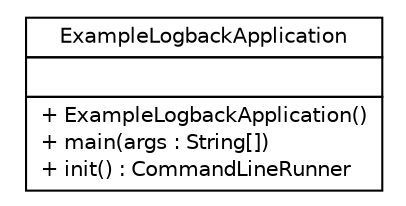 #!/usr/local/bin/dot
#
# Class diagram 
# Generated by UMLGraph version R5_6-24-gf6e263 (http://www.umlgraph.org/)
#

digraph G {
	edge [fontname="Helvetica",fontsize=10,labelfontname="Helvetica",labelfontsize=10];
	node [fontname="Helvetica",fontsize=10,shape=plaintext];
	nodesep=0.25;
	ranksep=0.5;
	// org.example.ExampleLogbackApplication
	c0 [label=<<table title="org.example.ExampleLogbackApplication" border="0" cellborder="1" cellspacing="0" cellpadding="2" port="p" href="./ExampleLogbackApplication.html">
		<tr><td><table border="0" cellspacing="0" cellpadding="1">
<tr><td align="center" balign="center"> ExampleLogbackApplication </td></tr>
		</table></td></tr>
		<tr><td><table border="0" cellspacing="0" cellpadding="1">
<tr><td align="left" balign="left">  </td></tr>
		</table></td></tr>
		<tr><td><table border="0" cellspacing="0" cellpadding="1">
<tr><td align="left" balign="left"> + ExampleLogbackApplication() </td></tr>
<tr><td align="left" balign="left"> + main(args : String[]) </td></tr>
<tr><td align="left" balign="left"> + init() : CommandLineRunner </td></tr>
		</table></td></tr>
		</table>>, URL="./ExampleLogbackApplication.html", fontname="Helvetica", fontcolor="black", fontsize=10.0];
}

